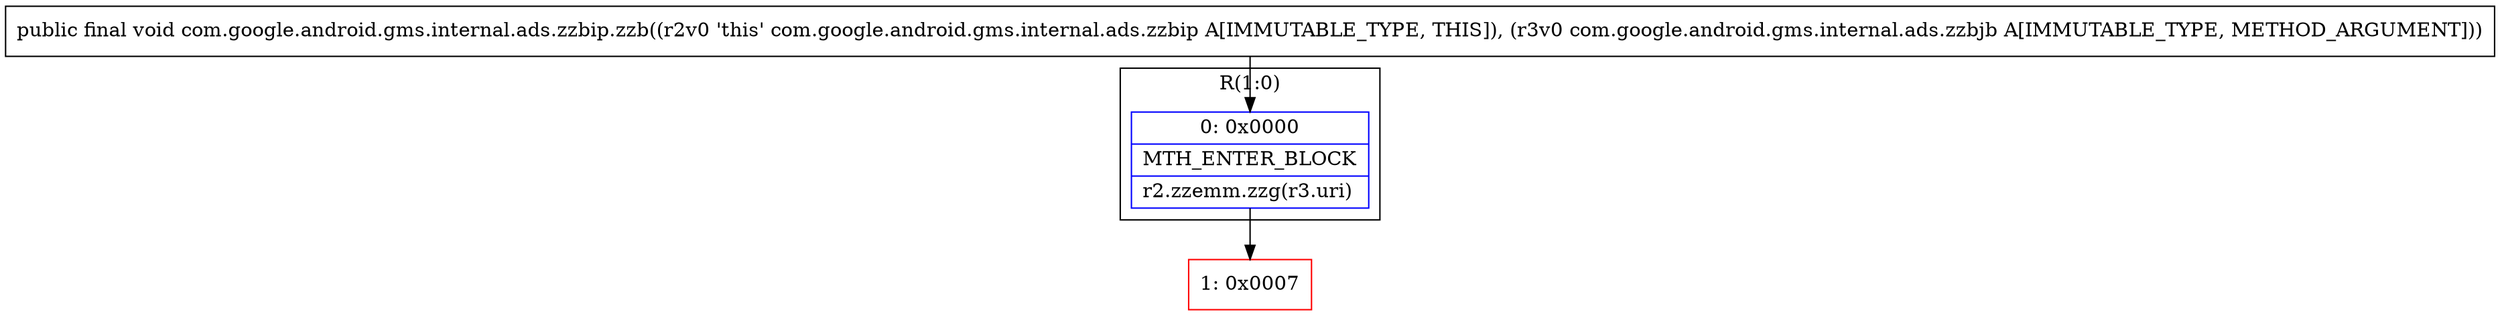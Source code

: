 digraph "CFG forcom.google.android.gms.internal.ads.zzbip.zzb(Lcom\/google\/android\/gms\/internal\/ads\/zzbjb;)V" {
subgraph cluster_Region_1242786668 {
label = "R(1:0)";
node [shape=record,color=blue];
Node_0 [shape=record,label="{0\:\ 0x0000|MTH_ENTER_BLOCK\l|r2.zzemm.zzg(r3.uri)\l}"];
}
Node_1 [shape=record,color=red,label="{1\:\ 0x0007}"];
MethodNode[shape=record,label="{public final void com.google.android.gms.internal.ads.zzbip.zzb((r2v0 'this' com.google.android.gms.internal.ads.zzbip A[IMMUTABLE_TYPE, THIS]), (r3v0 com.google.android.gms.internal.ads.zzbjb A[IMMUTABLE_TYPE, METHOD_ARGUMENT])) }"];
MethodNode -> Node_0;
Node_0 -> Node_1;
}

